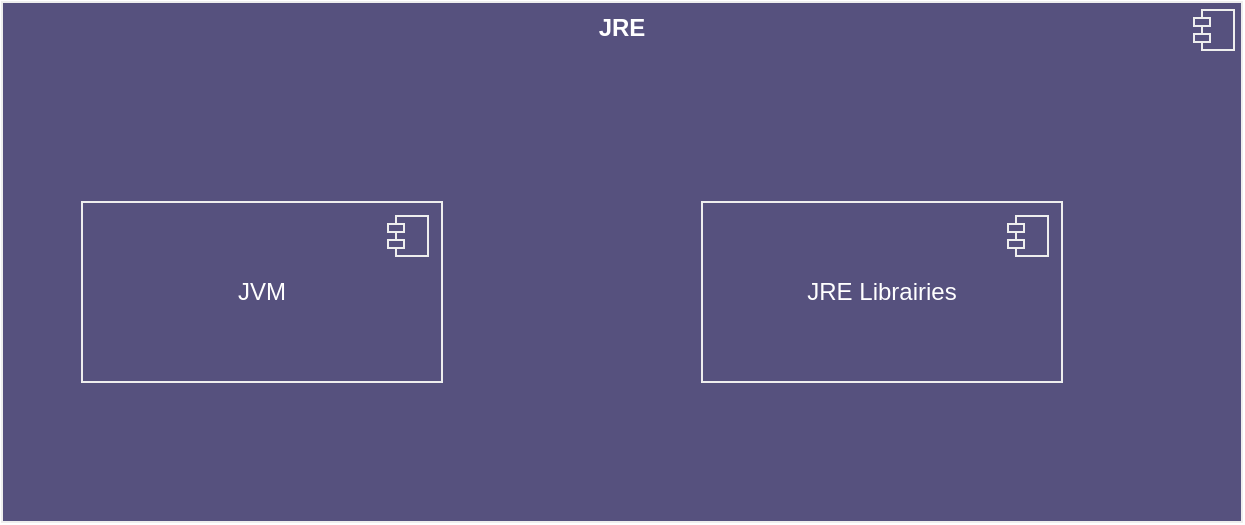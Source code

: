 <mxfile version="24.0.0" type="github">
  <diagram name="Page-1" id="pLtwYjjfAMEQppa5POo0">
    <mxGraphModel dx="954" dy="542" grid="1" gridSize="10" guides="1" tooltips="1" connect="1" arrows="1" fold="1" page="1" pageScale="1" pageWidth="827" pageHeight="1169" background="none" math="0" shadow="0">
      <root>
        <mxCell id="0" />
        <mxCell id="1" parent="0" />
        <mxCell id="oiqUHa8ECQVuwVvn2OhY-2" value="&lt;p style=&quot;margin:0px;margin-top:6px;text-align:center;&quot;&gt;&lt;b&gt;JRE&lt;/b&gt;&lt;/p&gt;" style="align=left;overflow=fill;html=1;dropTarget=0;whiteSpace=wrap;fillColor=#56517E;strokeColor=#EEEEEE;labelBackgroundColor=none;fontColor=#FFFFFF;rounded=0;" parent="1" vertex="1">
          <mxGeometry x="130" y="180" width="620" height="260" as="geometry" />
        </mxCell>
        <mxCell id="oiqUHa8ECQVuwVvn2OhY-3" value="" style="shape=component;jettyWidth=8;jettyHeight=4;labelBackgroundColor=none;fillColor=#56517E;strokeColor=#EEEEEE;fontColor=#FFFFFF;rounded=0;" parent="oiqUHa8ECQVuwVvn2OhY-2" vertex="1">
          <mxGeometry x="1" width="20" height="20" relative="1" as="geometry">
            <mxPoint x="-24" y="4" as="offset" />
          </mxGeometry>
        </mxCell>
        <mxCell id="oiqUHa8ECQVuwVvn2OhY-4" value="JVM" style="html=1;dropTarget=0;whiteSpace=wrap;fillColor=#56517E;strokeColor=#EEEEEE;labelBackgroundColor=none;fontColor=#FFFFFF;rounded=0;" parent="1" vertex="1">
          <mxGeometry x="170" y="280" width="180" height="90" as="geometry" />
        </mxCell>
        <mxCell id="oiqUHa8ECQVuwVvn2OhY-5" value="" style="shape=module;jettyWidth=8;jettyHeight=4;labelBackgroundColor=none;fillColor=#56517E;strokeColor=#EEEEEE;fontColor=#FFFFFF;rounded=0;" parent="oiqUHa8ECQVuwVvn2OhY-4" vertex="1">
          <mxGeometry x="1" width="20" height="20" relative="1" as="geometry">
            <mxPoint x="-27" y="7" as="offset" />
          </mxGeometry>
        </mxCell>
        <mxCell id="oiqUHa8ECQVuwVvn2OhY-10" value="JRE Librairies" style="html=1;dropTarget=0;whiteSpace=wrap;fillColor=#56517E;strokeColor=#EEEEEE;labelBackgroundColor=none;fontColor=#FFFFFF;rounded=0;" parent="1" vertex="1">
          <mxGeometry x="480" y="280" width="180" height="90" as="geometry" />
        </mxCell>
        <mxCell id="oiqUHa8ECQVuwVvn2OhY-11" value="" style="shape=module;jettyWidth=8;jettyHeight=4;labelBackgroundColor=none;fillColor=#56517E;strokeColor=#EEEEEE;fontColor=#FFFFFF;rounded=0;" parent="oiqUHa8ECQVuwVvn2OhY-10" vertex="1">
          <mxGeometry x="1" width="20" height="20" relative="1" as="geometry">
            <mxPoint x="-27" y="7" as="offset" />
          </mxGeometry>
        </mxCell>
      </root>
    </mxGraphModel>
  </diagram>
</mxfile>
